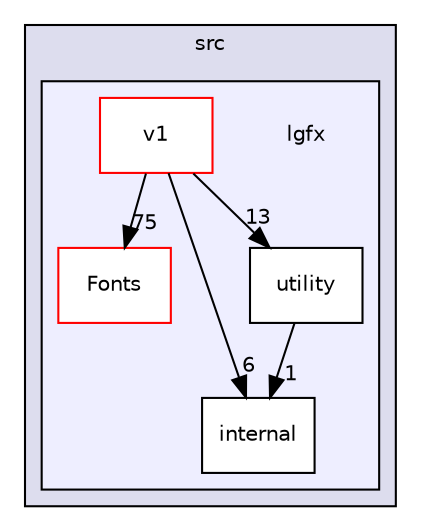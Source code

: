 digraph "lgfx" {
  compound=true
  node [ fontsize="10", fontname="Helvetica"];
  edge [ labelfontsize="10", labelfontname="Helvetica"];
  subgraph clusterdir_330f8932d6149eb3f4f70831739d3193 {
    graph [ bgcolor="#ddddee", pencolor="black", label="src" fontname="Helvetica", fontsize="10", URL="dir_330f8932d6149eb3f4f70831739d3193.html"]
  subgraph clusterdir_9d027546c025e9fadc122f32118f5ab6 {
    graph [ bgcolor="#eeeeff", pencolor="black", label="" URL="dir_9d027546c025e9fadc122f32118f5ab6.html"];
    dir_9d027546c025e9fadc122f32118f5ab6 [shape=plaintext label="lgfx"];
    dir_5cfc1377da6cb5947ff1322aa75cfa03 [shape=box label="Fonts" color="red" fillcolor="white" style="filled" URL="dir_5cfc1377da6cb5947ff1322aa75cfa03.html"];
    dir_91b7b6d9b53ecaad6591ff4332ea4423 [shape=box label="internal" color="black" fillcolor="white" style="filled" URL="dir_91b7b6d9b53ecaad6591ff4332ea4423.html"];
    dir_20b27aa10f5ef0a1b155d29039bf6c20 [shape=box label="utility" color="black" fillcolor="white" style="filled" URL="dir_20b27aa10f5ef0a1b155d29039bf6c20.html"];
    dir_8c1d8d9afbd8cc17f5ec9dd9b057a733 [shape=box label="v1" color="red" fillcolor="white" style="filled" URL="dir_8c1d8d9afbd8cc17f5ec9dd9b057a733.html"];
  }
  }
  dir_8c1d8d9afbd8cc17f5ec9dd9b057a733->dir_20b27aa10f5ef0a1b155d29039bf6c20 [headlabel="13", labeldistance=1.5 headhref="dir_000006_000019.html"];
  dir_8c1d8d9afbd8cc17f5ec9dd9b057a733->dir_91b7b6d9b53ecaad6591ff4332ea4423 [headlabel="6", labeldistance=1.5 headhref="dir_000006_000004.html"];
  dir_8c1d8d9afbd8cc17f5ec9dd9b057a733->dir_5cfc1377da6cb5947ff1322aa75cfa03 [headlabel="75", labeldistance=1.5 headhref="dir_000006_000005.html"];
  dir_20b27aa10f5ef0a1b155d29039bf6c20->dir_91b7b6d9b53ecaad6591ff4332ea4423 [headlabel="1", labeldistance=1.5 headhref="dir_000019_000004.html"];
}
